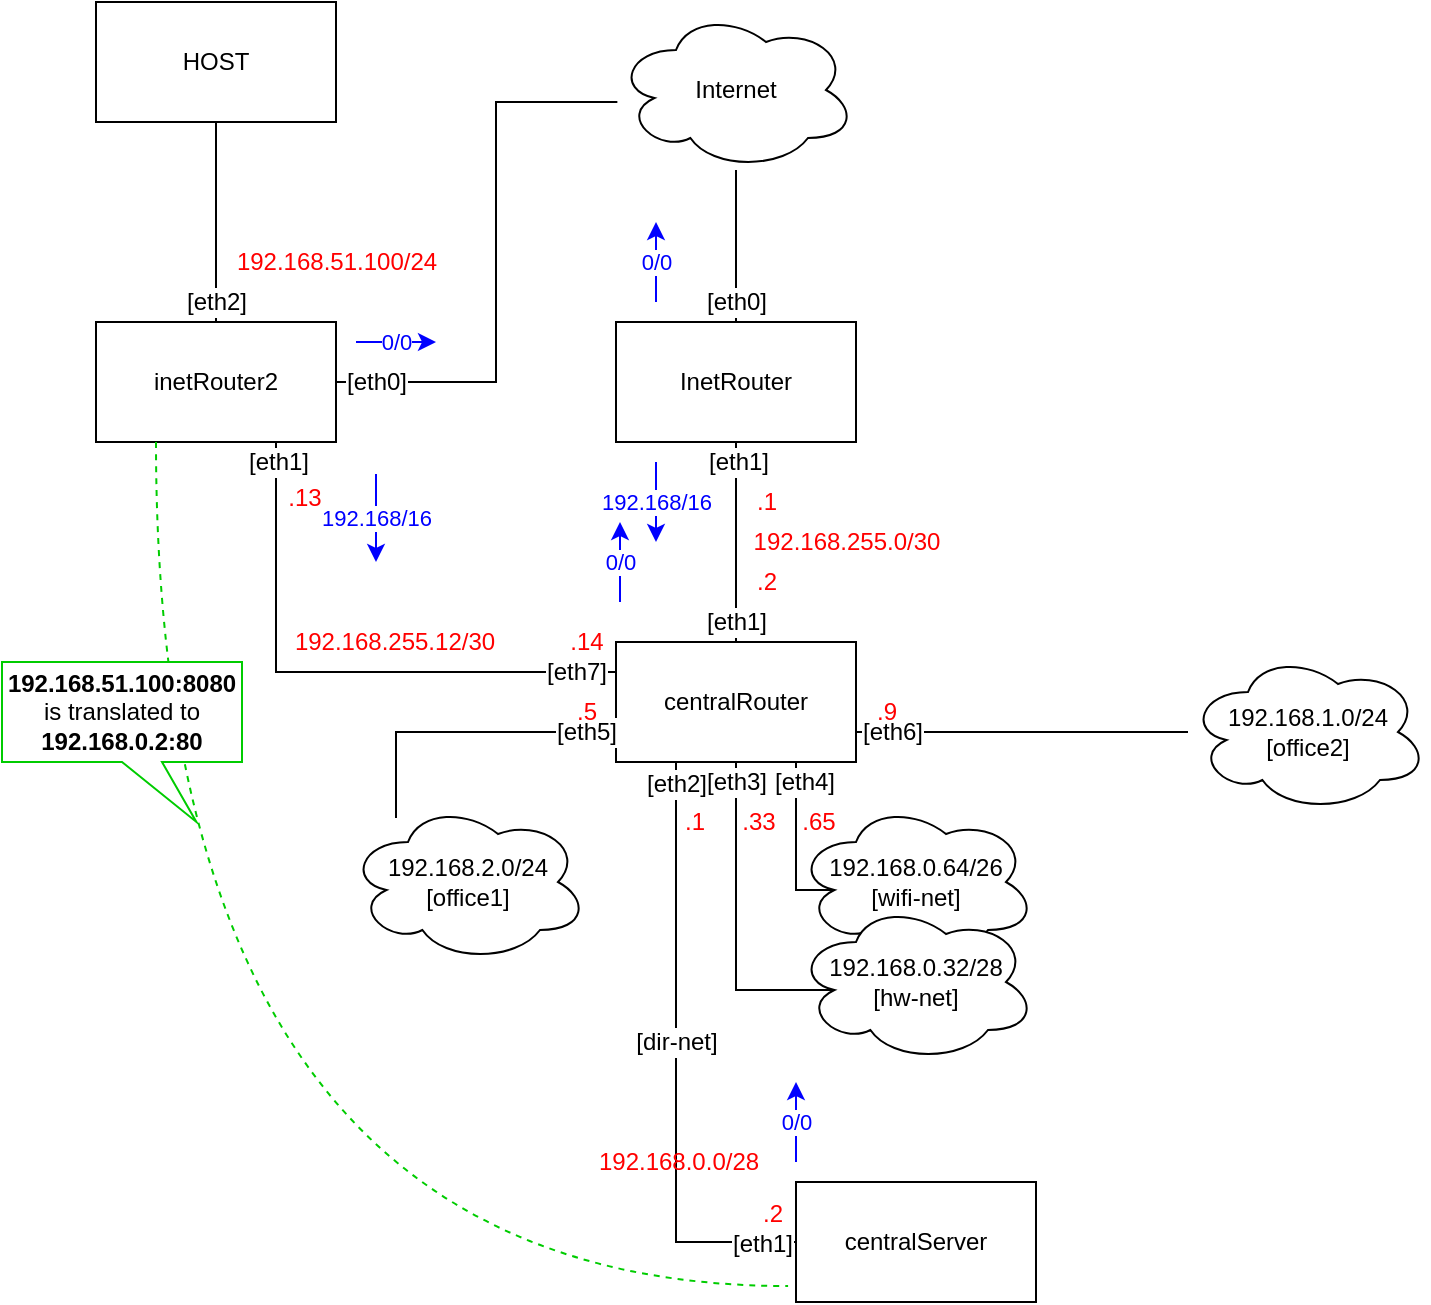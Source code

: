 <mxfile version="12.6.5" type="device"><diagram id="DPJ_6MhXkqL7MhU8b8yA" name="Page-1"><mxGraphModel dx="1102" dy="745" grid="1" gridSize="10" guides="1" tooltips="1" connect="1" arrows="1" fold="1" page="1" pageScale="1" pageWidth="827" pageHeight="1169" math="0" shadow="0"><root><mxCell id="0"/><mxCell id="1" parent="0"/><mxCell id="fYzJv8XHW7CNswu0KV_L-2" value="InetRouter" style="rounded=0;whiteSpace=wrap;html=1;" parent="1" vertex="1"><mxGeometry x="340" y="200" width="120" height="60" as="geometry"/></mxCell><mxCell id="fYzJv8XHW7CNswu0KV_L-3" value="Internet" style="ellipse;shape=cloud;whiteSpace=wrap;html=1;" parent="1" vertex="1"><mxGeometry x="340" y="44" width="120" height="80" as="geometry"/></mxCell><mxCell id="fYzJv8XHW7CNswu0KV_L-4" value="" style="endArrow=none;html=1;exitX=0.5;exitY=0;exitDx=0;exitDy=0;" parent="1" source="fYzJv8XHW7CNswu0KV_L-2" target="fYzJv8XHW7CNswu0KV_L-3" edge="1"><mxGeometry width="50" height="50" relative="1" as="geometry"><mxPoint x="340" y="330" as="sourcePoint"/><mxPoint x="390" y="280" as="targetPoint"/></mxGeometry></mxCell><mxCell id="fYzJv8XHW7CNswu0KV_L-5" value="[eth0]" style="text;html=1;align=center;verticalAlign=middle;resizable=0;points=[];labelBackgroundColor=#ffffff;" parent="fYzJv8XHW7CNswu0KV_L-4" vertex="1" connectable="0"><mxGeometry x="-0.053" y="-1" relative="1" as="geometry"><mxPoint x="-1" y="26" as="offset"/></mxGeometry></mxCell><mxCell id="fYzJv8XHW7CNswu0KV_L-7" value="centralRouter" style="rounded=0;whiteSpace=wrap;html=1;" parent="1" vertex="1"><mxGeometry x="340" y="360" width="120" height="60" as="geometry"/></mxCell><mxCell id="fYzJv8XHW7CNswu0KV_L-8" value="" style="endArrow=none;html=1;entryX=0.5;entryY=1;entryDx=0;entryDy=0;" parent="1" source="fYzJv8XHW7CNswu0KV_L-7" target="fYzJv8XHW7CNswu0KV_L-2" edge="1"><mxGeometry width="50" height="50" relative="1" as="geometry"><mxPoint x="410" y="210" as="sourcePoint"/><mxPoint x="410" y="134" as="targetPoint"/></mxGeometry></mxCell><mxCell id="fYzJv8XHW7CNswu0KV_L-9" value="[eth1]" style="text;html=1;align=center;verticalAlign=middle;resizable=0;points=[];labelBackgroundColor=#ffffff;" parent="fYzJv8XHW7CNswu0KV_L-8" vertex="1" connectable="0"><mxGeometry x="-0.053" y="-1" relative="1" as="geometry"><mxPoint x="-1" y="37" as="offset"/></mxGeometry></mxCell><mxCell id="fYzJv8XHW7CNswu0KV_L-10" value="[eth1]" style="text;html=1;align=center;verticalAlign=middle;resizable=0;points=[];labelBackgroundColor=#ffffff;" parent="fYzJv8XHW7CNswu0KV_L-8" vertex="1" connectable="0"><mxGeometry x="0.62" y="-1" relative="1" as="geometry"><mxPoint y="-9" as="offset"/></mxGeometry></mxCell><mxCell id="fYzJv8XHW7CNswu0KV_L-11" value="192.168.255.0/30" style="text;html=1;align=center;verticalAlign=middle;resizable=0;points=[];autosize=1;fontColor=#FF0000;" parent="1" vertex="1"><mxGeometry x="400" y="300" width="110" height="20" as="geometry"/></mxCell><mxCell id="fYzJv8XHW7CNswu0KV_L-12" value=".1" style="text;html=1;align=center;verticalAlign=middle;resizable=0;points=[];autosize=1;fontColor=#FF0000;" parent="1" vertex="1"><mxGeometry x="400" y="280" width="30" height="20" as="geometry"/></mxCell><mxCell id="fYzJv8XHW7CNswu0KV_L-13" value=".2" style="text;html=1;align=center;verticalAlign=middle;resizable=0;points=[];autosize=1;fontColor=#FF0000;" parent="1" vertex="1"><mxGeometry x="400" y="320" width="30" height="20" as="geometry"/></mxCell><mxCell id="fYzJv8XHW7CNswu0KV_L-16" value="" style="endArrow=none;html=1;exitX=0;exitY=0.75;exitDx=0;exitDy=0;edgeStyle=orthogonalEdgeStyle;rounded=0;" parent="1" source="fYzJv8XHW7CNswu0KV_L-7" target="KblsWMOl8Z7vxZN1q3P--1" edge="1"><mxGeometry width="50" height="50" relative="1" as="geometry"><mxPoint x="40" y="490" as="sourcePoint"/><mxPoint x="90" y="440" as="targetPoint"/><Array as="points"><mxPoint x="230" y="420"/><mxPoint x="230" y="420"/></Array></mxGeometry></mxCell><mxCell id="fYzJv8XHW7CNswu0KV_L-53" value="[eth5]" style="text;html=1;align=center;verticalAlign=middle;resizable=0;points=[];labelBackgroundColor=#ffffff;" parent="fYzJv8XHW7CNswu0KV_L-16" vertex="1" connectable="0"><mxGeometry x="-0.644" y="-1" relative="1" as="geometry"><mxPoint x="12" y="1" as="offset"/></mxGeometry></mxCell><mxCell id="fYzJv8XHW7CNswu0KV_L-33" value="192.168.0.64/26&lt;br&gt;[wifi-net]" style="ellipse;shape=cloud;whiteSpace=wrap;html=1;" parent="1" vertex="1"><mxGeometry x="430" y="440" width="120" height="80" as="geometry"/></mxCell><mxCell id="fYzJv8XHW7CNswu0KV_L-34" value="192.168.0.32/28&lt;br&gt;[hw-net]" style="ellipse;shape=cloud;whiteSpace=wrap;html=1;" parent="1" vertex="1"><mxGeometry x="430" y="490" width="120" height="80" as="geometry"/></mxCell><mxCell id="fYzJv8XHW7CNswu0KV_L-35" value="centralServer" style="rounded=0;whiteSpace=wrap;html=1;" parent="1" vertex="1"><mxGeometry x="430" y="630" width="120" height="60" as="geometry"/></mxCell><mxCell id="fYzJv8XHW7CNswu0KV_L-36" value="" style="endArrow=none;html=1;entryX=0.16;entryY=0.55;entryDx=0;entryDy=0;entryPerimeter=0;edgeStyle=elbowEdgeStyle;elbow=vertical;rounded=0;exitX=0.75;exitY=1;exitDx=0;exitDy=0;" parent="1" source="fYzJv8XHW7CNswu0KV_L-7" target="fYzJv8XHW7CNswu0KV_L-33" edge="1"><mxGeometry width="50" height="50" relative="1" as="geometry"><mxPoint x="140" y="430" as="sourcePoint"/><mxPoint x="159.2" y="494" as="targetPoint"/><Array as="points"><mxPoint x="430" y="484"/></Array></mxGeometry></mxCell><mxCell id="fYzJv8XHW7CNswu0KV_L-37" value="[eth4]" style="text;html=1;align=center;verticalAlign=middle;resizable=0;points=[];labelBackgroundColor=#ffffff;" parent="fYzJv8XHW7CNswu0KV_L-36" vertex="1" connectable="0"><mxGeometry x="0.202" y="-2" relative="1" as="geometry"><mxPoint x="6" y="-40" as="offset"/></mxGeometry></mxCell><mxCell id="fYzJv8XHW7CNswu0KV_L-38" value="" style="endArrow=none;html=1;entryX=0.16;entryY=0.55;entryDx=0;entryDy=0;entryPerimeter=0;edgeStyle=elbowEdgeStyle;elbow=vertical;rounded=0;exitX=0.5;exitY=1;exitDx=0;exitDy=0;" parent="1" source="fYzJv8XHW7CNswu0KV_L-7" target="fYzJv8XHW7CNswu0KV_L-34" edge="1"><mxGeometry width="50" height="50" relative="1" as="geometry"><mxPoint x="440" y="430" as="sourcePoint"/><mxPoint x="459.2" y="494" as="targetPoint"/><Array as="points"><mxPoint x="420" y="534"/></Array></mxGeometry></mxCell><mxCell id="fYzJv8XHW7CNswu0KV_L-39" value="[eth3]" style="text;html=1;align=center;verticalAlign=middle;resizable=0;points=[];labelBackgroundColor=#ffffff;" parent="fYzJv8XHW7CNswu0KV_L-38" vertex="1" connectable="0"><mxGeometry x="0.202" y="-2" relative="1" as="geometry"><mxPoint x="2" y="-88" as="offset"/></mxGeometry></mxCell><mxCell id="fYzJv8XHW7CNswu0KV_L-40" value="" style="endArrow=none;html=1;entryX=0;entryY=0.5;entryDx=0;entryDy=0;edgeStyle=elbowEdgeStyle;elbow=vertical;rounded=0;exitX=0.25;exitY=1;exitDx=0;exitDy=0;" parent="1" source="fYzJv8XHW7CNswu0KV_L-7" target="fYzJv8XHW7CNswu0KV_L-35" edge="1"><mxGeometry width="50" height="50" relative="1" as="geometry"><mxPoint x="410" y="430" as="sourcePoint"/><mxPoint x="459.2" y="544" as="targetPoint"/><Array as="points"><mxPoint x="400" y="660"/></Array></mxGeometry></mxCell><mxCell id="fYzJv8XHW7CNswu0KV_L-41" value="[eth2]" style="text;html=1;align=center;verticalAlign=middle;resizable=0;points=[];labelBackgroundColor=#ffffff;" parent="fYzJv8XHW7CNswu0KV_L-40" vertex="1" connectable="0"><mxGeometry x="0.202" y="-2" relative="1" as="geometry"><mxPoint x="2" y="-170" as="offset"/></mxGeometry></mxCell><mxCell id="fYzJv8XHW7CNswu0KV_L-47" value="[eth1]" style="text;html=1;align=center;verticalAlign=middle;resizable=0;points=[];labelBackgroundColor=#ffffff;" parent="fYzJv8XHW7CNswu0KV_L-40" vertex="1" connectable="0"><mxGeometry x="0.6" y="10" relative="1" as="geometry"><mxPoint x="43" y="11" as="offset"/></mxGeometry></mxCell><mxCell id="fYzJv8XHW7CNswu0KV_L-80" value="[dir-net]" style="text;html=1;align=center;verticalAlign=middle;resizable=0;points=[];labelBackgroundColor=#ffffff;" parent="fYzJv8XHW7CNswu0KV_L-40" vertex="1" connectable="0"><mxGeometry x="-0.067" relative="1" as="geometry"><mxPoint as="offset"/></mxGeometry></mxCell><mxCell id="fYzJv8XHW7CNswu0KV_L-42" value=".65" style="text;html=1;align=center;verticalAlign=middle;resizable=0;points=[];autosize=1;fontColor=#FF0000;" parent="1" vertex="1"><mxGeometry x="426" y="440" width="30" height="20" as="geometry"/></mxCell><mxCell id="fYzJv8XHW7CNswu0KV_L-43" value=".33" style="text;html=1;align=center;verticalAlign=middle;resizable=0;points=[];autosize=1;fontColor=#FF0000;" parent="1" vertex="1"><mxGeometry x="396" y="440" width="30" height="20" as="geometry"/></mxCell><mxCell id="fYzJv8XHW7CNswu0KV_L-48" value=".2" style="text;html=1;align=center;verticalAlign=middle;resizable=0;points=[];autosize=1;fontColor=#FF0000;" parent="1" vertex="1"><mxGeometry x="403" y="636" width="30" height="20" as="geometry"/></mxCell><mxCell id="fYzJv8XHW7CNswu0KV_L-49" value=".1" style="text;html=1;align=center;verticalAlign=middle;resizable=0;points=[];autosize=1;fontColor=#FF0000;" parent="1" vertex="1"><mxGeometry x="364" y="440" width="30" height="20" as="geometry"/></mxCell><mxCell id="fYzJv8XHW7CNswu0KV_L-50" value="192.168.0.0/28" style="text;html=1;align=center;verticalAlign=middle;resizable=0;points=[];autosize=1;fontColor=#FF0000;" parent="1" vertex="1"><mxGeometry x="321" y="610" width="100" height="20" as="geometry"/></mxCell><mxCell id="fYzJv8XHW7CNswu0KV_L-57" value=".5" style="text;html=1;align=center;verticalAlign=middle;resizable=0;points=[];autosize=1;fontColor=#FF0000;" parent="1" vertex="1"><mxGeometry x="310" y="385" width="30" height="20" as="geometry"/></mxCell><mxCell id="fYzJv8XHW7CNswu0KV_L-58" value="" style="endArrow=none;html=1;entryX=1;entryY=0.75;entryDx=0;entryDy=0;" parent="1" source="KblsWMOl8Z7vxZN1q3P--2" target="fYzJv8XHW7CNswu0KV_L-7" edge="1"><mxGeometry width="50" height="50" relative="1" as="geometry"><mxPoint x="350" y="400" as="sourcePoint"/><mxPoint x="170" y="400" as="targetPoint"/></mxGeometry></mxCell><mxCell id="fYzJv8XHW7CNswu0KV_L-60" value="[eth6]" style="text;html=1;align=center;verticalAlign=middle;resizable=0;points=[];labelBackgroundColor=#ffffff;" parent="fYzJv8XHW7CNswu0KV_L-58" vertex="1" connectable="0"><mxGeometry x="0.789" relative="1" as="geometry"><mxPoint as="offset"/></mxGeometry></mxCell><mxCell id="fYzJv8XHW7CNswu0KV_L-62" value=".9" style="text;html=1;align=center;verticalAlign=middle;resizable=0;points=[];autosize=1;fontColor=#FF0000;" parent="1" vertex="1"><mxGeometry x="460" y="385" width="30" height="20" as="geometry"/></mxCell><mxCell id="fYzJv8XHW7CNswu0KV_L-83" value="0/0" style="endArrow=classic;html=1;fontColor=#0000FF;strokeColor=#0000FF;" parent="1" edge="1"><mxGeometry width="50" height="50" relative="1" as="geometry"><mxPoint x="360" y="190" as="sourcePoint"/><mxPoint x="360" y="150" as="targetPoint"/></mxGeometry></mxCell><mxCell id="fYzJv8XHW7CNswu0KV_L-84" value="0/0" style="endArrow=classic;html=1;fontColor=#0000FF;strokeColor=#0000FF;" parent="1" edge="1"><mxGeometry width="50" height="50" relative="1" as="geometry"><mxPoint x="342" y="340" as="sourcePoint"/><mxPoint x="342" y="300" as="targetPoint"/></mxGeometry></mxCell><mxCell id="fYzJv8XHW7CNswu0KV_L-85" value="192.168/16" style="endArrow=classic;html=1;fontColor=#0000FF;strokeColor=#0000FF;" parent="1" edge="1"><mxGeometry width="50" height="50" relative="1" as="geometry"><mxPoint x="360" y="270" as="sourcePoint"/><mxPoint x="360" y="310" as="targetPoint"/></mxGeometry></mxCell><mxCell id="fYzJv8XHW7CNswu0KV_L-92" value="0/0" style="endArrow=classic;html=1;fontColor=#0000FF;strokeColor=#0000FF;" parent="1" edge="1"><mxGeometry width="50" height="50" relative="1" as="geometry"><mxPoint x="430" y="620" as="sourcePoint"/><mxPoint x="430" y="580" as="targetPoint"/></mxGeometry></mxCell><mxCell id="KblsWMOl8Z7vxZN1q3P--1" value="192.168.2.0/24&lt;br&gt;[office1]" style="ellipse;shape=cloud;whiteSpace=wrap;html=1;" vertex="1" parent="1"><mxGeometry x="206" y="440" width="120" height="80" as="geometry"/></mxCell><mxCell id="KblsWMOl8Z7vxZN1q3P--2" value="192.168.1.0/24&lt;br&gt;[office2]" style="ellipse;shape=cloud;whiteSpace=wrap;html=1;" vertex="1" parent="1"><mxGeometry x="626" y="365" width="120" height="80" as="geometry"/></mxCell><mxCell id="KblsWMOl8Z7vxZN1q3P--3" value="inetRouter2" style="rounded=0;whiteSpace=wrap;html=1;" vertex="1" parent="1"><mxGeometry x="80" y="200" width="120" height="60" as="geometry"/></mxCell><mxCell id="KblsWMOl8Z7vxZN1q3P--5" value="" style="endArrow=none;html=1;exitX=1;exitY=0.5;exitDx=0;exitDy=0;edgeStyle=orthogonalEdgeStyle;rounded=0;" edge="1" parent="1" source="KblsWMOl8Z7vxZN1q3P--3" target="fYzJv8XHW7CNswu0KV_L-3"><mxGeometry width="50" height="50" relative="1" as="geometry"><mxPoint x="410" y="210" as="sourcePoint"/><mxPoint x="410" y="134" as="targetPoint"/><Array as="points"><mxPoint x="280" y="230"/><mxPoint x="280" y="90"/></Array></mxGeometry></mxCell><mxCell id="KblsWMOl8Z7vxZN1q3P--6" value="[eth0]" style="text;html=1;align=center;verticalAlign=middle;resizable=0;points=[];labelBackgroundColor=#ffffff;" vertex="1" connectable="0" parent="KblsWMOl8Z7vxZN1q3P--5"><mxGeometry x="-0.053" y="-1" relative="1" as="geometry"><mxPoint x="-61" y="53" as="offset"/></mxGeometry></mxCell><mxCell id="KblsWMOl8Z7vxZN1q3P--7" value="0/0" style="endArrow=classic;html=1;fontColor=#0000FF;strokeColor=#0000FF;" edge="1" parent="1"><mxGeometry width="50" height="50" relative="1" as="geometry"><mxPoint x="210" y="210" as="sourcePoint"/><mxPoint x="250" y="210" as="targetPoint"/></mxGeometry></mxCell><mxCell id="KblsWMOl8Z7vxZN1q3P--8" value="" style="endArrow=none;html=1;exitX=0.75;exitY=1;exitDx=0;exitDy=0;entryX=0;entryY=0.25;entryDx=0;entryDy=0;rounded=0;edgeStyle=orthogonalEdgeStyle;" edge="1" parent="1" source="KblsWMOl8Z7vxZN1q3P--3" target="fYzJv8XHW7CNswu0KV_L-7"><mxGeometry width="50" height="50" relative="1" as="geometry"><mxPoint x="150" y="210" as="sourcePoint"/><mxPoint x="360.136" y="116.247" as="targetPoint"/></mxGeometry></mxCell><mxCell id="KblsWMOl8Z7vxZN1q3P--10" value="[eth7]" style="text;html=1;align=center;verticalAlign=middle;resizable=0;points=[];labelBackgroundColor=#ffffff;" vertex="1" connectable="0" parent="KblsWMOl8Z7vxZN1q3P--8"><mxGeometry x="0.839" relative="1" as="geometry"><mxPoint x="3" as="offset"/></mxGeometry></mxCell><mxCell id="KblsWMOl8Z7vxZN1q3P--11" value="[eth1]" style="text;html=1;align=center;verticalAlign=middle;resizable=0;points=[];labelBackgroundColor=#ffffff;" vertex="1" connectable="0" parent="KblsWMOl8Z7vxZN1q3P--8"><mxGeometry x="-0.874" y="1" relative="1" as="geometry"><mxPoint y="-8" as="offset"/></mxGeometry></mxCell><mxCell id="KblsWMOl8Z7vxZN1q3P--12" value="192.168.255.12/30" style="text;html=1;align=center;verticalAlign=middle;resizable=0;points=[];autosize=1;fontColor=#FF0000;" vertex="1" parent="1"><mxGeometry x="169" y="350" width="120" height="20" as="geometry"/></mxCell><mxCell id="KblsWMOl8Z7vxZN1q3P--13" value=".14" style="text;html=1;align=center;verticalAlign=middle;resizable=0;points=[];autosize=1;fontColor=#FF0000;" vertex="1" parent="1"><mxGeometry x="310" y="350" width="30" height="20" as="geometry"/></mxCell><mxCell id="KblsWMOl8Z7vxZN1q3P--17" value=".13" style="text;html=1;align=center;verticalAlign=middle;resizable=0;points=[];autosize=1;fontColor=#FF0000;" vertex="1" parent="1"><mxGeometry x="169" y="278" width="30" height="20" as="geometry"/></mxCell><mxCell id="KblsWMOl8Z7vxZN1q3P--18" value="192.168/16" style="endArrow=classic;html=1;fontColor=#0000FF;strokeColor=#0000FF;" edge="1" parent="1"><mxGeometry width="50" height="50" relative="1" as="geometry"><mxPoint x="220" y="276" as="sourcePoint"/><mxPoint x="220" y="320" as="targetPoint"/></mxGeometry></mxCell><mxCell id="KblsWMOl8Z7vxZN1q3P--19" value="HOST" style="rounded=0;whiteSpace=wrap;html=1;" vertex="1" parent="1"><mxGeometry x="80" y="40" width="120" height="60" as="geometry"/></mxCell><mxCell id="KblsWMOl8Z7vxZN1q3P--20" value="" style="endArrow=none;html=1;exitX=0.5;exitY=0;exitDx=0;exitDy=0;rounded=0;entryX=0.5;entryY=1;entryDx=0;entryDy=0;" edge="1" parent="1" source="KblsWMOl8Z7vxZN1q3P--3" target="KblsWMOl8Z7vxZN1q3P--19"><mxGeometry width="50" height="50" relative="1" as="geometry"><mxPoint x="210" y="240" as="sourcePoint"/><mxPoint x="350.679" y="100" as="targetPoint"/></mxGeometry></mxCell><mxCell id="KblsWMOl8Z7vxZN1q3P--21" value="[eth2]" style="text;html=1;align=center;verticalAlign=middle;resizable=0;points=[];labelBackgroundColor=#ffffff;" vertex="1" connectable="0" parent="KblsWMOl8Z7vxZN1q3P--20"><mxGeometry x="-0.053" y="-1" relative="1" as="geometry"><mxPoint x="-1" y="37" as="offset"/></mxGeometry></mxCell><mxCell id="KblsWMOl8Z7vxZN1q3P--23" value="192.168.51.100/24" style="text;html=1;align=center;verticalAlign=middle;resizable=0;points=[];autosize=1;fontColor=#FF0000;" vertex="1" parent="1"><mxGeometry x="140" y="160" width="120" height="20" as="geometry"/></mxCell><mxCell id="KblsWMOl8Z7vxZN1q3P--24" value="" style="endArrow=none;dashed=1;html=1;entryX=-0.033;entryY=0.867;entryDx=0;entryDy=0;entryPerimeter=0;exitX=0.25;exitY=1;exitDx=0;exitDy=0;edgeStyle=orthogonalEdgeStyle;curved=1;strokeColor=#00CC00;" edge="1" parent="1" source="KblsWMOl8Z7vxZN1q3P--3" target="fYzJv8XHW7CNswu0KV_L-35"><mxGeometry width="50" height="50" relative="1" as="geometry"><mxPoint x="80" y="760" as="sourcePoint"/><mxPoint x="130" y="710" as="targetPoint"/><Array as="points"><mxPoint x="110" y="682"/></Array></mxGeometry></mxCell><mxCell id="KblsWMOl8Z7vxZN1q3P--26" value="&lt;b&gt;192.168.51.100:8080&lt;br&gt;&lt;/b&gt;is translated to&lt;br&gt;&lt;b&gt;192.168.0.2:80&lt;/b&gt;" style="shape=callout;whiteSpace=wrap;html=1;perimeter=calloutPerimeter;position2=0.81;strokeColor=#00CC00;" vertex="1" parent="1"><mxGeometry x="33" y="370" width="120" height="80" as="geometry"/></mxCell></root></mxGraphModel></diagram></mxfile>